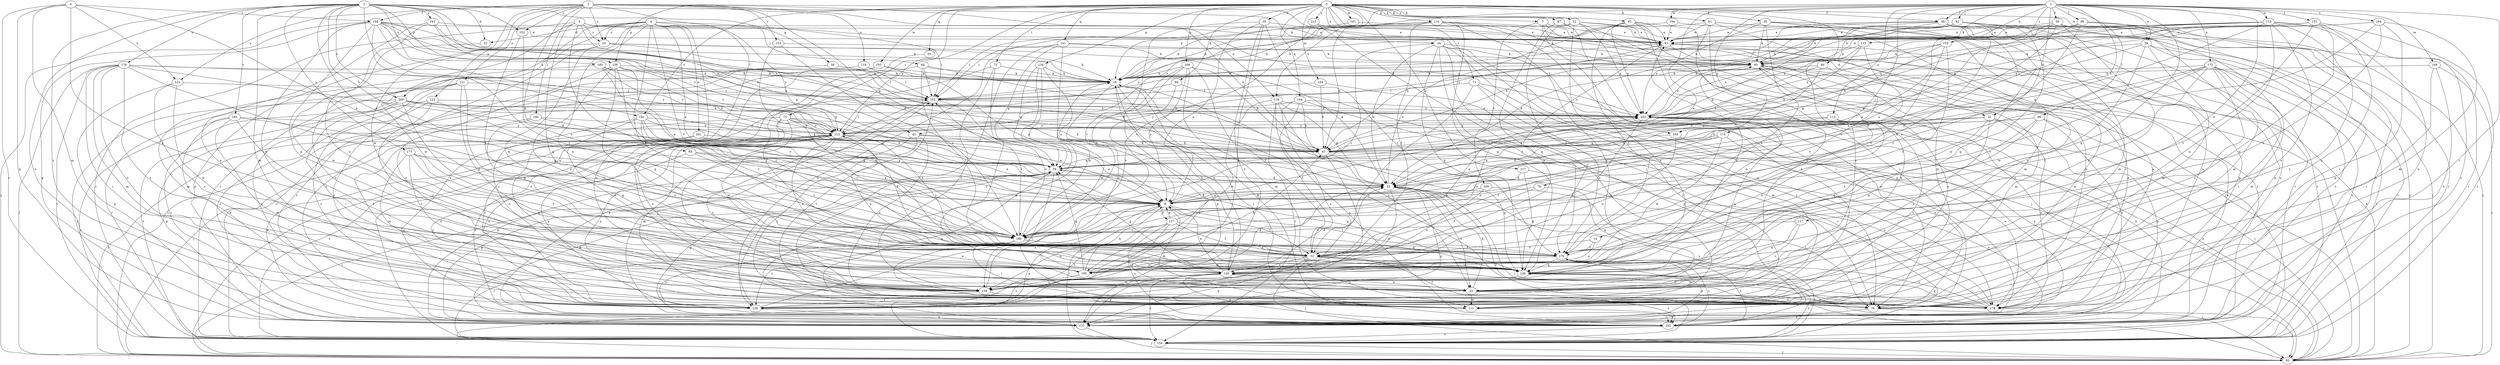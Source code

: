 strict digraph  {
0;
1;
2;
3;
4;
5;
6;
7;
8;
14;
16;
22;
23;
24;
30;
31;
32;
33;
34;
35;
39;
42;
43;
48;
50;
52;
53;
58;
59;
61;
62;
65;
67;
71;
72;
75;
76;
79;
82;
84;
85;
87;
89;
90;
93;
98;
99;
100;
102;
104;
109;
111;
112;
113;
115;
117;
118;
119;
120;
121;
122;
125;
127;
128;
131;
134;
136;
137;
141;
144;
146;
151;
152;
153;
154;
155;
161;
162;
164;
165;
168;
169;
170;
174;
175;
176;
177;
178;
181;
182;
185;
186;
191;
193;
194;
195;
200;
201;
203;
206;
212;
215;
217;
220;
0 -> 7  [label=a];
0 -> 14  [label=b];
0 -> 16  [label=b];
0 -> 22  [label=c];
0 -> 30  [label=d];
0 -> 31  [label=d];
0 -> 34  [label=e];
0 -> 35  [label=e];
0 -> 39  [label=e];
0 -> 48  [label=f];
0 -> 53  [label=g];
0 -> 61  [label=h];
0 -> 62  [label=h];
0 -> 71  [label=i];
0 -> 72  [label=i];
0 -> 75  [label=i];
0 -> 87  [label=k];
0 -> 89  [label=k];
0 -> 104  [label=m];
0 -> 131  [label=p];
0 -> 134  [label=p];
0 -> 136  [label=p];
0 -> 141  [label=q];
0 -> 144  [label=q];
0 -> 181  [label=v];
0 -> 191  [label=w];
0 -> 193  [label=w];
0 -> 206  [label=y];
0 -> 212  [label=y];
0 -> 215  [label=z];
0 -> 217  [label=z];
1 -> 8  [label=a];
1 -> 31  [label=d];
1 -> 39  [label=e];
1 -> 42  [label=e];
1 -> 48  [label=f];
1 -> 50  [label=f];
1 -> 76  [label=i];
1 -> 79  [label=j];
1 -> 82  [label=j];
1 -> 90  [label=k];
1 -> 98  [label=l];
1 -> 99  [label=l];
1 -> 109  [label=m];
1 -> 112  [label=n];
1 -> 113  [label=n];
1 -> 115  [label=n];
1 -> 117  [label=n];
1 -> 118  [label=n];
1 -> 146  [label=q];
1 -> 151  [label=r];
1 -> 155  [label=s];
1 -> 164  [label=t];
1 -> 165  [label=t];
1 -> 174  [label=u];
1 -> 175  [label=u];
1 -> 194  [label=w];
2 -> 8  [label=a];
2 -> 32  [label=d];
2 -> 42  [label=e];
2 -> 58  [label=g];
2 -> 65  [label=h];
2 -> 67  [label=h];
2 -> 93  [label=k];
2 -> 111  [label=m];
2 -> 136  [label=p];
2 -> 152  [label=r];
2 -> 161  [label=s];
2 -> 162  [label=s];
2 -> 176  [label=u];
2 -> 177  [label=u];
2 -> 181  [label=v];
2 -> 182  [label=v];
2 -> 185  [label=v];
2 -> 200  [label=x];
2 -> 220  [label=z];
3 -> 8  [label=a];
3 -> 23  [label=c];
3 -> 59  [label=g];
3 -> 67  [label=h];
3 -> 100  [label=l];
3 -> 118  [label=n];
3 -> 119  [label=n];
3 -> 121  [label=o];
3 -> 122  [label=o];
3 -> 125  [label=o];
3 -> 152  [label=r];
3 -> 153  [label=r];
3 -> 165  [label=t];
3 -> 168  [label=t];
3 -> 178  [label=u];
3 -> 195  [label=w];
4 -> 8  [label=a];
4 -> 23  [label=c];
4 -> 32  [label=d];
4 -> 52  [label=f];
4 -> 84  [label=j];
4 -> 102  [label=l];
4 -> 120  [label=n];
4 -> 154  [label=r];
4 -> 162  [label=s];
4 -> 186  [label=v];
4 -> 195  [label=w];
4 -> 200  [label=x];
4 -> 201  [label=x];
4 -> 212  [label=y];
5 -> 23  [label=c];
5 -> 33  [label=d];
5 -> 93  [label=k];
5 -> 146  [label=q];
5 -> 154  [label=r];
5 -> 186  [label=v];
5 -> 195  [label=w];
5 -> 203  [label=x];
6 -> 8  [label=a];
6 -> 111  [label=m];
6 -> 125  [label=o];
6 -> 137  [label=p];
6 -> 146  [label=q];
6 -> 154  [label=r];
6 -> 168  [label=t];
7 -> 43  [label=e];
7 -> 85  [label=j];
7 -> 154  [label=r];
7 -> 169  [label=t];
7 -> 220  [label=z];
8 -> 33  [label=d];
8 -> 52  [label=f];
8 -> 111  [label=m];
8 -> 127  [label=o];
8 -> 154  [label=r];
8 -> 170  [label=t];
14 -> 52  [label=f];
14 -> 120  [label=n];
14 -> 170  [label=t];
16 -> 102  [label=l];
16 -> 111  [label=m];
16 -> 120  [label=n];
16 -> 137  [label=p];
16 -> 162  [label=s];
16 -> 178  [label=u];
22 -> 16  [label=b];
22 -> 43  [label=e];
22 -> 128  [label=o];
22 -> 154  [label=r];
22 -> 162  [label=s];
22 -> 170  [label=t];
22 -> 203  [label=x];
22 -> 212  [label=y];
23 -> 16  [label=b];
23 -> 33  [label=d];
23 -> 93  [label=k];
23 -> 137  [label=p];
23 -> 162  [label=s];
24 -> 33  [label=d];
24 -> 76  [label=i];
24 -> 93  [label=k];
24 -> 111  [label=m];
24 -> 120  [label=n];
24 -> 162  [label=s];
30 -> 24  [label=c];
30 -> 33  [label=d];
30 -> 43  [label=e];
30 -> 93  [label=k];
30 -> 137  [label=p];
30 -> 170  [label=t];
30 -> 178  [label=u];
31 -> 24  [label=c];
31 -> 59  [label=g];
31 -> 137  [label=p];
31 -> 146  [label=q];
31 -> 178  [label=u];
31 -> 212  [label=y];
32 -> 195  [label=w];
33 -> 8  [label=a];
33 -> 24  [label=c];
33 -> 43  [label=e];
33 -> 85  [label=j];
33 -> 128  [label=o];
33 -> 137  [label=p];
33 -> 154  [label=r];
33 -> 162  [label=s];
34 -> 33  [label=d];
34 -> 85  [label=j];
34 -> 93  [label=k];
34 -> 137  [label=p];
34 -> 146  [label=q];
34 -> 170  [label=t];
34 -> 178  [label=u];
34 -> 186  [label=v];
34 -> 220  [label=z];
35 -> 8  [label=a];
35 -> 43  [label=e];
35 -> 128  [label=o];
35 -> 170  [label=t];
35 -> 186  [label=v];
35 -> 220  [label=z];
39 -> 59  [label=g];
39 -> 93  [label=k];
39 -> 111  [label=m];
39 -> 154  [label=r];
39 -> 162  [label=s];
39 -> 195  [label=w];
42 -> 8  [label=a];
42 -> 67  [label=h];
42 -> 76  [label=i];
42 -> 128  [label=o];
42 -> 137  [label=p];
43 -> 93  [label=k];
43 -> 195  [label=w];
48 -> 43  [label=e];
48 -> 67  [label=h];
48 -> 93  [label=k];
48 -> 111  [label=m];
48 -> 137  [label=p];
48 -> 162  [label=s];
48 -> 178  [label=u];
48 -> 186  [label=v];
48 -> 195  [label=w];
48 -> 203  [label=x];
50 -> 43  [label=e];
50 -> 67  [label=h];
50 -> 111  [label=m];
50 -> 128  [label=o];
50 -> 154  [label=r];
50 -> 186  [label=v];
50 -> 203  [label=x];
52 -> 85  [label=j];
52 -> 120  [label=n];
52 -> 137  [label=p];
52 -> 146  [label=q];
52 -> 178  [label=u];
52 -> 195  [label=w];
52 -> 203  [label=x];
53 -> 128  [label=o];
58 -> 16  [label=b];
58 -> 24  [label=c];
58 -> 102  [label=l];
59 -> 33  [label=d];
59 -> 76  [label=i];
59 -> 85  [label=j];
59 -> 137  [label=p];
61 -> 16  [label=b];
61 -> 24  [label=c];
61 -> 43  [label=e];
61 -> 76  [label=i];
61 -> 85  [label=j];
61 -> 111  [label=m];
61 -> 128  [label=o];
62 -> 43  [label=e];
62 -> 67  [label=h];
62 -> 76  [label=i];
62 -> 111  [label=m];
62 -> 170  [label=t];
62 -> 178  [label=u];
62 -> 203  [label=x];
65 -> 8  [label=a];
65 -> 59  [label=g];
65 -> 186  [label=v];
65 -> 220  [label=z];
67 -> 59  [label=g];
67 -> 146  [label=q];
67 -> 178  [label=u];
67 -> 220  [label=z];
71 -> 52  [label=f];
71 -> 102  [label=l];
71 -> 111  [label=m];
71 -> 203  [label=x];
71 -> 220  [label=z];
72 -> 16  [label=b];
72 -> 24  [label=c];
72 -> 128  [label=o];
72 -> 154  [label=r];
75 -> 8  [label=a];
75 -> 52  [label=f];
75 -> 67  [label=h];
75 -> 85  [label=j];
75 -> 128  [label=o];
75 -> 195  [label=w];
75 -> 212  [label=y];
75 -> 220  [label=z];
76 -> 52  [label=f];
76 -> 85  [label=j];
76 -> 102  [label=l];
76 -> 162  [label=s];
76 -> 203  [label=x];
76 -> 212  [label=y];
79 -> 8  [label=a];
79 -> 52  [label=f];
79 -> 146  [label=q];
82 -> 8  [label=a];
82 -> 43  [label=e];
82 -> 59  [label=g];
82 -> 85  [label=j];
82 -> 146  [label=q];
82 -> 154  [label=r];
82 -> 203  [label=x];
82 -> 212  [label=y];
84 -> 16  [label=b];
84 -> 52  [label=f];
84 -> 67  [label=h];
84 -> 102  [label=l];
84 -> 170  [label=t];
85 -> 43  [label=e];
85 -> 203  [label=x];
87 -> 43  [label=e];
87 -> 76  [label=i];
87 -> 146  [label=q];
89 -> 102  [label=l];
89 -> 137  [label=p];
89 -> 186  [label=v];
90 -> 16  [label=b];
90 -> 33  [label=d];
90 -> 67  [label=h];
90 -> 186  [label=v];
93 -> 16  [label=b];
93 -> 111  [label=m];
93 -> 120  [label=n];
93 -> 162  [label=s];
93 -> 220  [label=z];
98 -> 67  [label=h];
98 -> 146  [label=q];
98 -> 154  [label=r];
98 -> 170  [label=t];
98 -> 178  [label=u];
98 -> 212  [label=y];
99 -> 8  [label=a];
99 -> 43  [label=e];
99 -> 52  [label=f];
99 -> 85  [label=j];
99 -> 137  [label=p];
99 -> 162  [label=s];
100 -> 8  [label=a];
100 -> 137  [label=p];
100 -> 146  [label=q];
100 -> 212  [label=y];
102 -> 43  [label=e];
102 -> 85  [label=j];
102 -> 162  [label=s];
102 -> 186  [label=v];
102 -> 203  [label=x];
104 -> 67  [label=h];
104 -> 76  [label=i];
104 -> 102  [label=l];
109 -> 16  [label=b];
109 -> 76  [label=i];
109 -> 85  [label=j];
109 -> 178  [label=u];
111 -> 59  [label=g];
111 -> 93  [label=k];
111 -> 162  [label=s];
112 -> 8  [label=a];
112 -> 120  [label=n];
112 -> 212  [label=y];
112 -> 220  [label=z];
113 -> 16  [label=b];
113 -> 43  [label=e];
113 -> 59  [label=g];
113 -> 93  [label=k];
113 -> 120  [label=n];
113 -> 128  [label=o];
113 -> 162  [label=s];
113 -> 178  [label=u];
113 -> 203  [label=x];
113 -> 220  [label=z];
115 -> 8  [label=a];
115 -> 67  [label=h];
115 -> 93  [label=k];
115 -> 203  [label=x];
117 -> 24  [label=c];
117 -> 146  [label=q];
117 -> 186  [label=v];
118 -> 24  [label=c];
118 -> 33  [label=d];
118 -> 154  [label=r];
118 -> 162  [label=s];
118 -> 195  [label=w];
118 -> 203  [label=x];
119 -> 16  [label=b];
119 -> 102  [label=l];
119 -> 162  [label=s];
120 -> 8  [label=a];
120 -> 16  [label=b];
120 -> 24  [label=c];
120 -> 33  [label=d];
120 -> 59  [label=g];
120 -> 128  [label=o];
120 -> 137  [label=p];
120 -> 154  [label=r];
120 -> 162  [label=s];
121 -> 24  [label=c];
121 -> 102  [label=l];
121 -> 146  [label=q];
121 -> 154  [label=r];
121 -> 162  [label=s];
121 -> 220  [label=z];
122 -> 24  [label=c];
122 -> 154  [label=r];
122 -> 186  [label=v];
122 -> 203  [label=x];
122 -> 220  [label=z];
125 -> 24  [label=c];
125 -> 102  [label=l];
125 -> 137  [label=p];
125 -> 195  [label=w];
127 -> 8  [label=a];
127 -> 52  [label=f];
127 -> 128  [label=o];
127 -> 146  [label=q];
127 -> 162  [label=s];
127 -> 178  [label=u];
127 -> 186  [label=v];
127 -> 203  [label=x];
127 -> 220  [label=z];
128 -> 8  [label=a];
128 -> 178  [label=u];
128 -> 220  [label=z];
131 -> 16  [label=b];
131 -> 24  [label=c];
131 -> 43  [label=e];
131 -> 52  [label=f];
131 -> 67  [label=h];
131 -> 85  [label=j];
131 -> 102  [label=l];
131 -> 137  [label=p];
131 -> 146  [label=q];
134 -> 8  [label=a];
134 -> 16  [label=b];
134 -> 59  [label=g];
134 -> 137  [label=p];
134 -> 220  [label=z];
136 -> 16  [label=b];
136 -> 120  [label=n];
136 -> 128  [label=o];
136 -> 146  [label=q];
136 -> 170  [label=t];
136 -> 186  [label=v];
136 -> 212  [label=y];
137 -> 59  [label=g];
137 -> 85  [label=j];
137 -> 203  [label=x];
141 -> 33  [label=d];
141 -> 59  [label=g];
141 -> 76  [label=i];
141 -> 93  [label=k];
141 -> 111  [label=m];
141 -> 220  [label=z];
144 -> 52  [label=f];
144 -> 67  [label=h];
144 -> 154  [label=r];
144 -> 203  [label=x];
144 -> 212  [label=y];
144 -> 220  [label=z];
146 -> 43  [label=e];
146 -> 59  [label=g];
146 -> 85  [label=j];
146 -> 128  [label=o];
146 -> 154  [label=r];
146 -> 212  [label=y];
151 -> 24  [label=c];
151 -> 43  [label=e];
151 -> 93  [label=k];
151 -> 154  [label=r];
151 -> 170  [label=t];
151 -> 195  [label=w];
151 -> 203  [label=x];
152 -> 52  [label=f];
152 -> 186  [label=v];
153 -> 93  [label=k];
153 -> 170  [label=t];
153 -> 186  [label=v];
154 -> 8  [label=a];
154 -> 85  [label=j];
155 -> 52  [label=f];
155 -> 59  [label=g];
155 -> 93  [label=k];
155 -> 186  [label=v];
155 -> 203  [label=x];
161 -> 43  [label=e];
161 -> 59  [label=g];
161 -> 120  [label=n];
161 -> 128  [label=o];
161 -> 203  [label=x];
162 -> 59  [label=g];
162 -> 102  [label=l];
162 -> 154  [label=r];
162 -> 170  [label=t];
162 -> 203  [label=x];
164 -> 33  [label=d];
164 -> 43  [label=e];
164 -> 76  [label=i];
164 -> 111  [label=m];
164 -> 170  [label=t];
164 -> 203  [label=x];
165 -> 67  [label=h];
165 -> 85  [label=j];
165 -> 120  [label=n];
168 -> 16  [label=b];
168 -> 33  [label=d];
168 -> 43  [label=e];
168 -> 67  [label=h];
168 -> 85  [label=j];
168 -> 102  [label=l];
168 -> 120  [label=n];
168 -> 137  [label=p];
168 -> 170  [label=t];
168 -> 195  [label=w];
168 -> 203  [label=x];
168 -> 212  [label=y];
169 -> 8  [label=a];
169 -> 76  [label=i];
169 -> 120  [label=n];
170 -> 111  [label=m];
170 -> 137  [label=p];
170 -> 146  [label=q];
170 -> 154  [label=r];
170 -> 162  [label=s];
170 -> 195  [label=w];
174 -> 33  [label=d];
174 -> 52  [label=f];
174 -> 67  [label=h];
174 -> 178  [label=u];
174 -> 195  [label=w];
175 -> 8  [label=a];
175 -> 16  [label=b];
175 -> 24  [label=c];
175 -> 33  [label=d];
175 -> 76  [label=i];
175 -> 111  [label=m];
175 -> 154  [label=r];
175 -> 162  [label=s];
175 -> 170  [label=t];
175 -> 186  [label=v];
176 -> 16  [label=b];
176 -> 24  [label=c];
176 -> 33  [label=d];
176 -> 76  [label=i];
176 -> 85  [label=j];
176 -> 111  [label=m];
176 -> 128  [label=o];
176 -> 146  [label=q];
176 -> 154  [label=r];
176 -> 212  [label=y];
177 -> 52  [label=f];
177 -> 59  [label=g];
177 -> 128  [label=o];
177 -> 146  [label=q];
177 -> 186  [label=v];
177 -> 220  [label=z];
178 -> 16  [label=b];
178 -> 43  [label=e];
178 -> 146  [label=q];
178 -> 170  [label=t];
181 -> 8  [label=a];
181 -> 59  [label=g];
181 -> 128  [label=o];
181 -> 170  [label=t];
181 -> 186  [label=v];
181 -> 195  [label=w];
181 -> 212  [label=y];
182 -> 24  [label=c];
182 -> 111  [label=m];
182 -> 154  [label=r];
182 -> 186  [label=v];
182 -> 212  [label=y];
182 -> 220  [label=z];
185 -> 8  [label=a];
185 -> 16  [label=b];
185 -> 59  [label=g];
185 -> 111  [label=m];
185 -> 212  [label=y];
186 -> 16  [label=b];
186 -> 52  [label=f];
186 -> 76  [label=i];
186 -> 102  [label=l];
186 -> 154  [label=r];
186 -> 162  [label=s];
186 -> 170  [label=t];
186 -> 220  [label=z];
191 -> 43  [label=e];
191 -> 102  [label=l];
193 -> 8  [label=a];
193 -> 16  [label=b];
193 -> 85  [label=j];
193 -> 128  [label=o];
193 -> 154  [label=r];
194 -> 16  [label=b];
194 -> 43  [label=e];
194 -> 154  [label=r];
195 -> 8  [label=a];
195 -> 33  [label=d];
195 -> 59  [label=g];
195 -> 67  [label=h];
195 -> 220  [label=z];
200 -> 33  [label=d];
200 -> 59  [label=g];
200 -> 67  [label=h];
200 -> 76  [label=i];
200 -> 120  [label=n];
200 -> 154  [label=r];
200 -> 162  [label=s];
200 -> 203  [label=x];
200 -> 220  [label=z];
201 -> 8  [label=a];
201 -> 67  [label=h];
201 -> 85  [label=j];
201 -> 111  [label=m];
203 -> 85  [label=j];
203 -> 93  [label=k];
203 -> 120  [label=n];
203 -> 128  [label=o];
203 -> 212  [label=y];
206 -> 8  [label=a];
206 -> 16  [label=b];
206 -> 52  [label=f];
206 -> 67  [label=h];
206 -> 85  [label=j];
206 -> 111  [label=m];
206 -> 128  [label=o];
212 -> 67  [label=h];
212 -> 102  [label=l];
212 -> 111  [label=m];
212 -> 120  [label=n];
212 -> 128  [label=o];
212 -> 137  [label=p];
212 -> 154  [label=r];
212 -> 162  [label=s];
212 -> 170  [label=t];
212 -> 178  [label=u];
212 -> 220  [label=z];
215 -> 43  [label=e];
215 -> 76  [label=i];
215 -> 186  [label=v];
217 -> 33  [label=d];
217 -> 146  [label=q];
217 -> 162  [label=s];
220 -> 8  [label=a];
220 -> 137  [label=p];
220 -> 212  [label=y];
}
